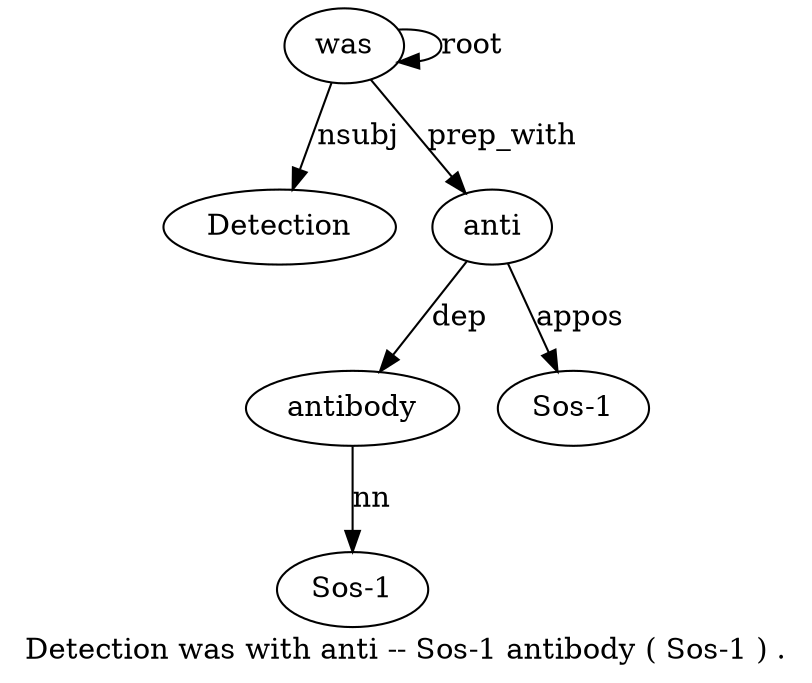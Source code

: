 digraph "Detection was with anti -- Sos-1 antibody ( Sos-1 ) ." {
label="Detection was with anti -- Sos-1 antibody ( Sos-1 ) .";
was2 [style=filled, fillcolor=white, label=was];
Detection1 [style=filled, fillcolor=white, label=Detection];
was2 -> Detection1  [label=nsubj];
was2 -> was2  [label=root];
anti4 [style=filled, fillcolor=white, label=anti];
was2 -> anti4  [label=prep_with];
antibody7 [style=filled, fillcolor=white, label=antibody];
"Sos-16" [style=filled, fillcolor=white, label="Sos-1"];
antibody7 -> "Sos-16"  [label=nn];
anti4 -> antibody7  [label=dep];
"Sos-19" [style=filled, fillcolor=white, label="Sos-1"];
anti4 -> "Sos-19"  [label=appos];
}
